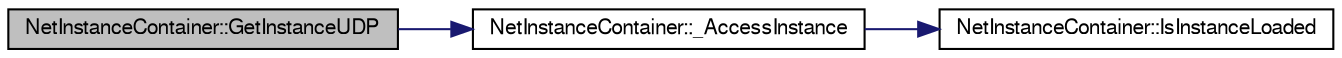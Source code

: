 digraph G
{
  edge [fontname="FreeSans",fontsize="10",labelfontname="FreeSans",labelfontsize="10"];
  node [fontname="FreeSans",fontsize="10",shape=record];
  rankdir=LR;
  Node1 [label="NetInstanceContainer::GetInstanceUDP",height=0.2,width=0.4,color="black", fillcolor="grey75", style="filled" fontcolor="black"];
  Node1 -> Node2 [color="midnightblue",fontsize="10",style="solid",fontname="FreeSans"];
  Node2 [label="NetInstanceContainer::_AccessInstance",height=0.2,width=0.4,color="black", fillcolor="white", style="filled",URL="$class_net_instance_container.html#a5e1db730f50074184872d7225b44e5f2"];
  Node2 -> Node3 [color="midnightblue",fontsize="10",style="solid",fontname="FreeSans"];
  Node3 [label="NetInstanceContainer::IsInstanceLoaded",height=0.2,width=0.4,color="black", fillcolor="white", style="filled",URL="$class_net_instance_container.html#aa53ea46b242e87b984f7a404c1a3bbca"];
}
